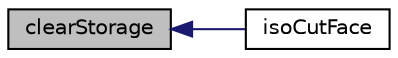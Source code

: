 digraph "clearStorage"
{
  bgcolor="transparent";
  edge [fontname="Helvetica",fontsize="10",labelfontname="Helvetica",labelfontsize="10"];
  node [fontname="Helvetica",fontsize="10",shape=record];
  rankdir="LR";
  Node1 [label="clearStorage",height=0.2,width=0.4,color="black", fillcolor="grey75", style="filled" fontcolor="black"];
  Node1 -> Node2 [dir="back",color="midnightblue",fontsize="10",style="solid",fontname="Helvetica"];
  Node2 [label="isoCutFace",height=0.2,width=0.4,color="black",URL="$classFoam_1_1isoCutFace.html#a71e031767699b2efdba0f33da582f5e7",tooltip="Construct from fvMesh and a scalarField. "];
}

